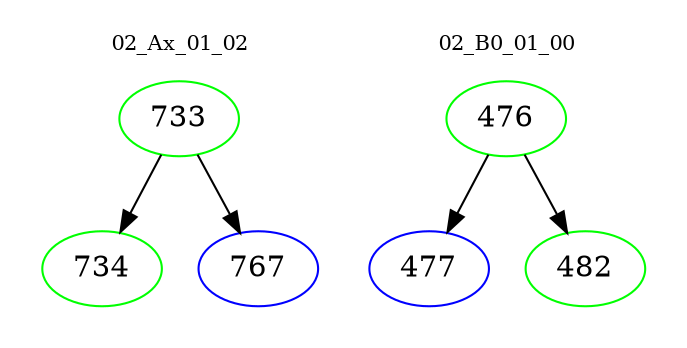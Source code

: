 digraph{
subgraph cluster_0 {
color = white
label = "02_Ax_01_02";
fontsize=10;
T0_733 [label="733", color="green"]
T0_733 -> T0_734 [color="black"]
T0_734 [label="734", color="green"]
T0_733 -> T0_767 [color="black"]
T0_767 [label="767", color="blue"]
}
subgraph cluster_1 {
color = white
label = "02_B0_01_00";
fontsize=10;
T1_476 [label="476", color="green"]
T1_476 -> T1_477 [color="black"]
T1_477 [label="477", color="blue"]
T1_476 -> T1_482 [color="black"]
T1_482 [label="482", color="green"]
}
}
